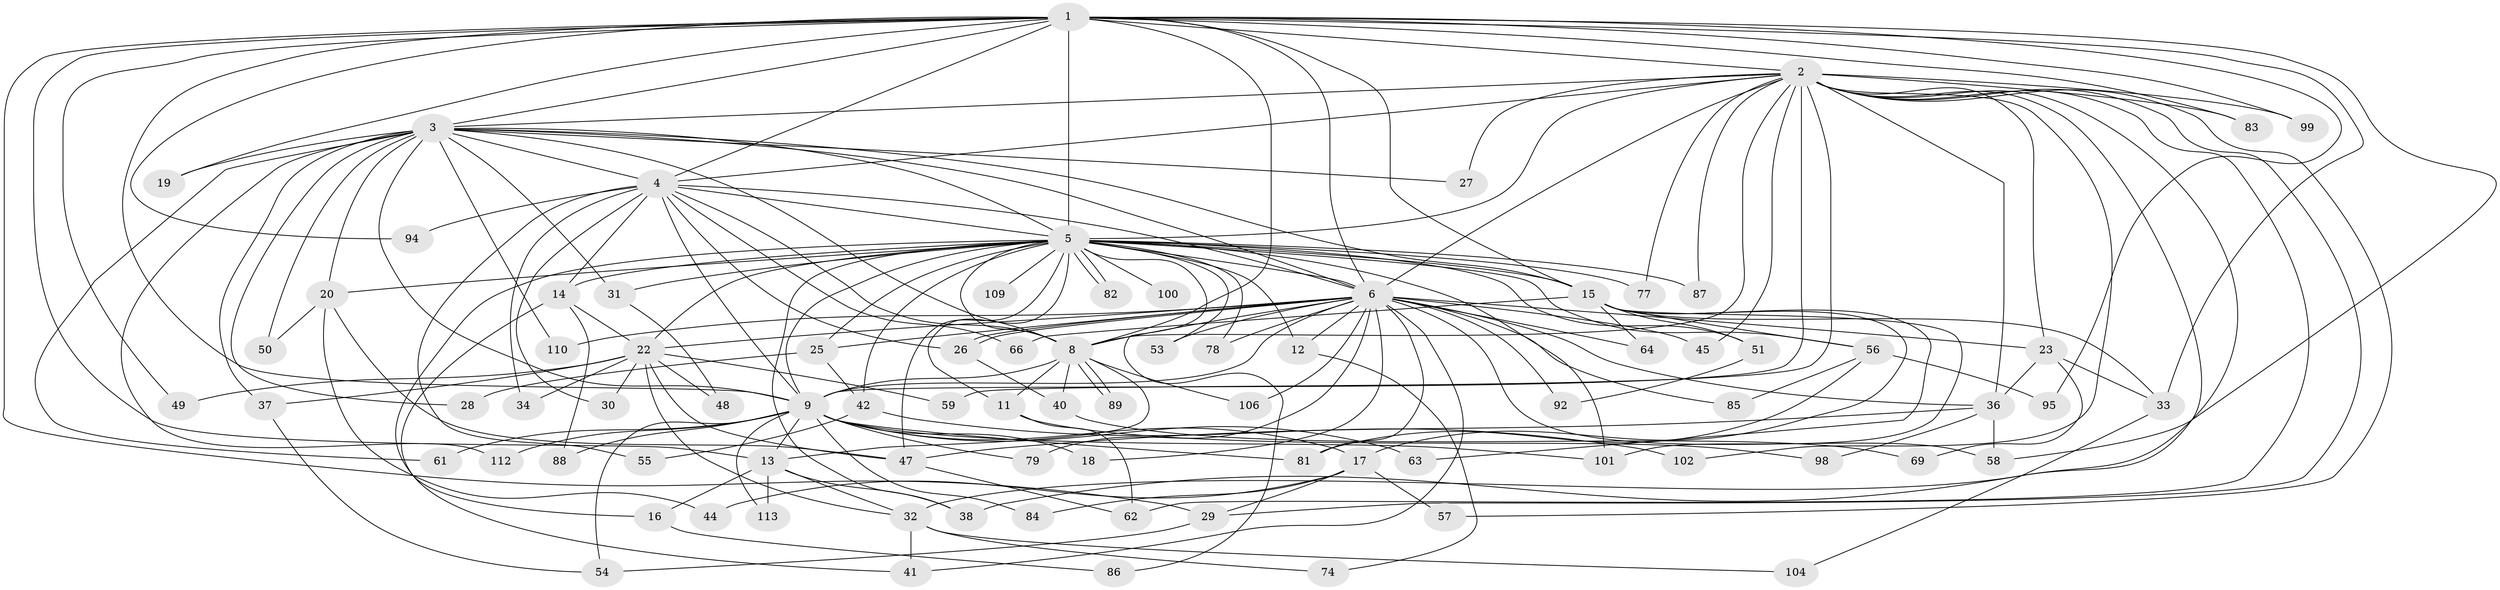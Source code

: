 // Generated by graph-tools (version 1.1) at 2025/51/02/27/25 19:51:42]
// undirected, 83 vertices, 193 edges
graph export_dot {
graph [start="1"]
  node [color=gray90,style=filled];
  1 [super="+46"];
  2 [super="+96"];
  3 [super="+90"];
  4 [super="+21"];
  5 [super="+7"];
  6 [super="+73"];
  8 [super="+68"];
  9 [super="+10"];
  11;
  12;
  13 [super="+24"];
  14 [super="+75"];
  15 [super="+65"];
  16;
  17 [super="+35"];
  18;
  19;
  20 [super="+43"];
  22 [super="+97"];
  23;
  25;
  26 [super="+52"];
  27;
  28;
  29 [super="+80"];
  30;
  31;
  32 [super="+72"];
  33 [super="+39"];
  34;
  36 [super="+93"];
  37;
  38 [super="+71"];
  40;
  41 [super="+67"];
  42;
  44;
  45;
  47 [super="+111"];
  48;
  49;
  50;
  51 [super="+76"];
  53;
  54 [super="+60"];
  55;
  56 [super="+70"];
  57;
  58 [super="+107"];
  59;
  61;
  62 [super="+103"];
  63;
  64;
  66;
  69;
  74;
  77;
  78;
  79 [super="+108"];
  81 [super="+91"];
  82;
  83;
  84;
  85;
  86;
  87;
  88;
  89;
  92;
  94;
  95;
  98;
  99;
  100;
  101 [super="+105"];
  102;
  104;
  106;
  109;
  110;
  112;
  113;
  1 -- 2;
  1 -- 3;
  1 -- 4;
  1 -- 5 [weight=2];
  1 -- 6;
  1 -- 8 [weight=2];
  1 -- 9 [weight=2];
  1 -- 13 [weight=2];
  1 -- 15;
  1 -- 19;
  1 -- 29;
  1 -- 49;
  1 -- 58;
  1 -- 83;
  1 -- 94;
  1 -- 95;
  1 -- 99;
  1 -- 33;
  2 -- 3;
  2 -- 4;
  2 -- 5 [weight=3];
  2 -- 6;
  2 -- 8;
  2 -- 9 [weight=2];
  2 -- 23;
  2 -- 27;
  2 -- 32;
  2 -- 38;
  2 -- 45;
  2 -- 57;
  2 -- 59;
  2 -- 62;
  2 -- 77;
  2 -- 83;
  2 -- 87;
  2 -- 99;
  2 -- 102;
  2 -- 36;
  2 -- 29;
  3 -- 4;
  3 -- 5 [weight=2];
  3 -- 6;
  3 -- 8;
  3 -- 9 [weight=3];
  3 -- 19;
  3 -- 20 [weight=2];
  3 -- 27;
  3 -- 28;
  3 -- 31;
  3 -- 37;
  3 -- 50;
  3 -- 61;
  3 -- 110;
  3 -- 112;
  3 -- 15;
  4 -- 5 [weight=2];
  4 -- 6;
  4 -- 8;
  4 -- 9 [weight=3];
  4 -- 14;
  4 -- 30;
  4 -- 34;
  4 -- 55;
  4 -- 66;
  4 -- 94;
  4 -- 26;
  5 -- 6 [weight=2];
  5 -- 8 [weight=2];
  5 -- 9 [weight=4];
  5 -- 11;
  5 -- 12;
  5 -- 20;
  5 -- 25;
  5 -- 31;
  5 -- 38;
  5 -- 53;
  5 -- 56 [weight=2];
  5 -- 77;
  5 -- 82;
  5 -- 82;
  5 -- 100 [weight=2];
  5 -- 109 [weight=2];
  5 -- 14;
  5 -- 15;
  5 -- 16;
  5 -- 78;
  5 -- 22;
  5 -- 86;
  5 -- 87;
  5 -- 101;
  5 -- 42;
  5 -- 47;
  5 -- 51 [weight=2];
  6 -- 8;
  6 -- 9 [weight=2];
  6 -- 12;
  6 -- 18;
  6 -- 22;
  6 -- 23;
  6 -- 25;
  6 -- 26;
  6 -- 26;
  6 -- 36;
  6 -- 45;
  6 -- 53;
  6 -- 64;
  6 -- 78;
  6 -- 79 [weight=2];
  6 -- 81;
  6 -- 85;
  6 -- 106;
  6 -- 110;
  6 -- 92;
  6 -- 41;
  6 -- 58;
  8 -- 9 [weight=2];
  8 -- 11;
  8 -- 40;
  8 -- 89;
  8 -- 89;
  8 -- 106;
  8 -- 13;
  9 -- 17;
  9 -- 63;
  9 -- 79;
  9 -- 81;
  9 -- 101;
  9 -- 13;
  9 -- 112;
  9 -- 113;
  9 -- 18;
  9 -- 84;
  9 -- 54;
  9 -- 88;
  9 -- 61;
  11 -- 98;
  11 -- 62;
  12 -- 74;
  13 -- 16;
  13 -- 32;
  13 -- 113;
  13 -- 38;
  14 -- 41;
  14 -- 88;
  14 -- 22;
  15 -- 17;
  15 -- 33;
  15 -- 51;
  15 -- 56;
  15 -- 63;
  15 -- 64;
  15 -- 66;
  15 -- 101;
  16 -- 86;
  17 -- 29;
  17 -- 44;
  17 -- 57;
  17 -- 84;
  20 -- 50;
  20 -- 44;
  20 -- 47;
  22 -- 30;
  22 -- 32;
  22 -- 34;
  22 -- 37;
  22 -- 48;
  22 -- 49;
  22 -- 59;
  22 -- 47;
  23 -- 33;
  23 -- 36;
  23 -- 69;
  25 -- 28;
  25 -- 42;
  26 -- 40;
  29 -- 54;
  31 -- 48;
  32 -- 41;
  32 -- 74;
  32 -- 104;
  33 -- 104;
  36 -- 47;
  36 -- 58;
  36 -- 98;
  37 -- 54;
  40 -- 69;
  42 -- 55;
  42 -- 102;
  47 -- 62;
  51 -- 92;
  56 -- 85;
  56 -- 95;
  56 -- 81;
}
